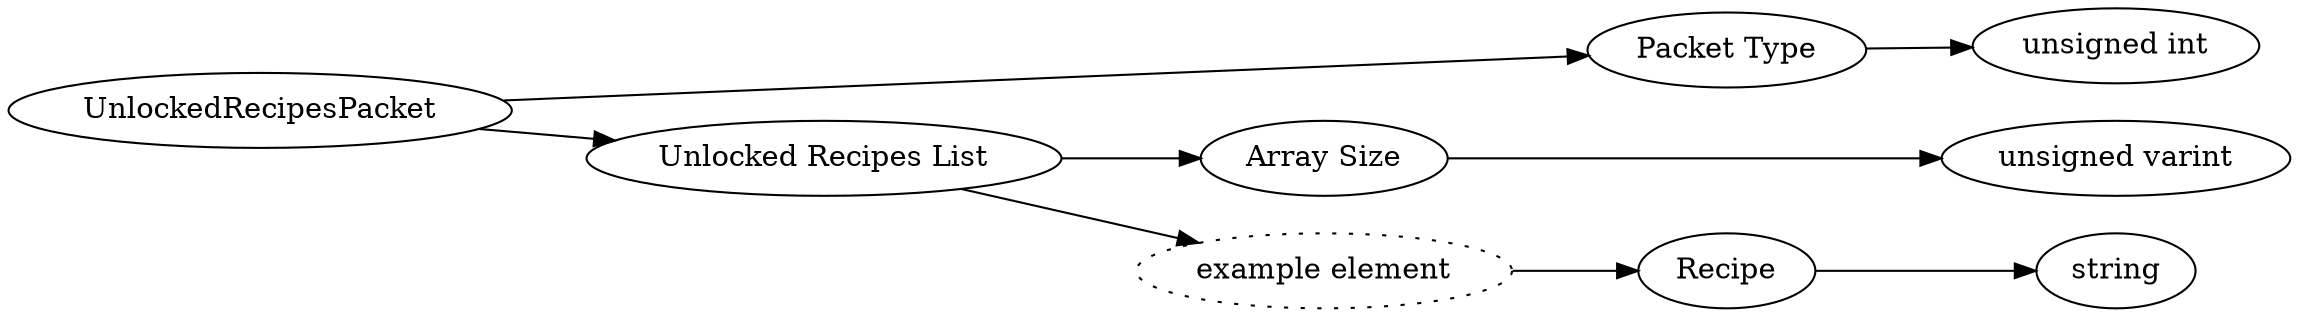 digraph "UnlockedRecipesPacket" {
rankdir = LR
0
0 -> 1
1 -> 2
0 -> 3
3 -> 4
4 -> 5
3 -> 6
6 -> 7
7 -> 8

0 [label="UnlockedRecipesPacket",comment="name: \"UnlockedRecipesPacket\", typeName: \"\", id: 0, branchId: 199, recurseId: -1, attributes: 0, notes: \"\""];
1 [label="Packet Type",comment="name: \"Packet Type\", typeName: \"\", id: 1, branchId: 0, recurseId: -1, attributes: 0, notes: \"\""];
2 [label="unsigned int",comment="name: \"unsigned int\", typeName: \"\", id: 2, branchId: 0, recurseId: -1, attributes: 512, notes: \"\""];
3 [label="Unlocked Recipes List",comment="name: \"Unlocked Recipes List\", typeName: \"\", id: 3, branchId: 0, recurseId: -1, attributes: 8, notes: \"\""];
4 [label="Array Size",comment="name: \"Array Size\", typeName: \"\", id: 4, branchId: 0, recurseId: -1, attributes: 0, notes: \"\""];
5 [label="unsigned varint",comment="name: \"unsigned varint\", typeName: \"\", id: 5, branchId: 0, recurseId: -1, attributes: 512, notes: \"\""];
6 [label="example element",style=dotted,comment="name: \"example element\", typeName: \"\", id: 6, branchId: 0, recurseId: -1, attributes: 16, notes: \"\""];
7 [label="Recipe",comment="name: \"Recipe\", typeName: \"\", id: 7, branchId: 0, recurseId: -1, attributes: 0, notes: \"\""];
8 [label="string",comment="name: \"string\", typeName: \"\", id: 8, branchId: 0, recurseId: -1, attributes: 512, notes: \"\""];
{ rank = max;2;5;8}

}
